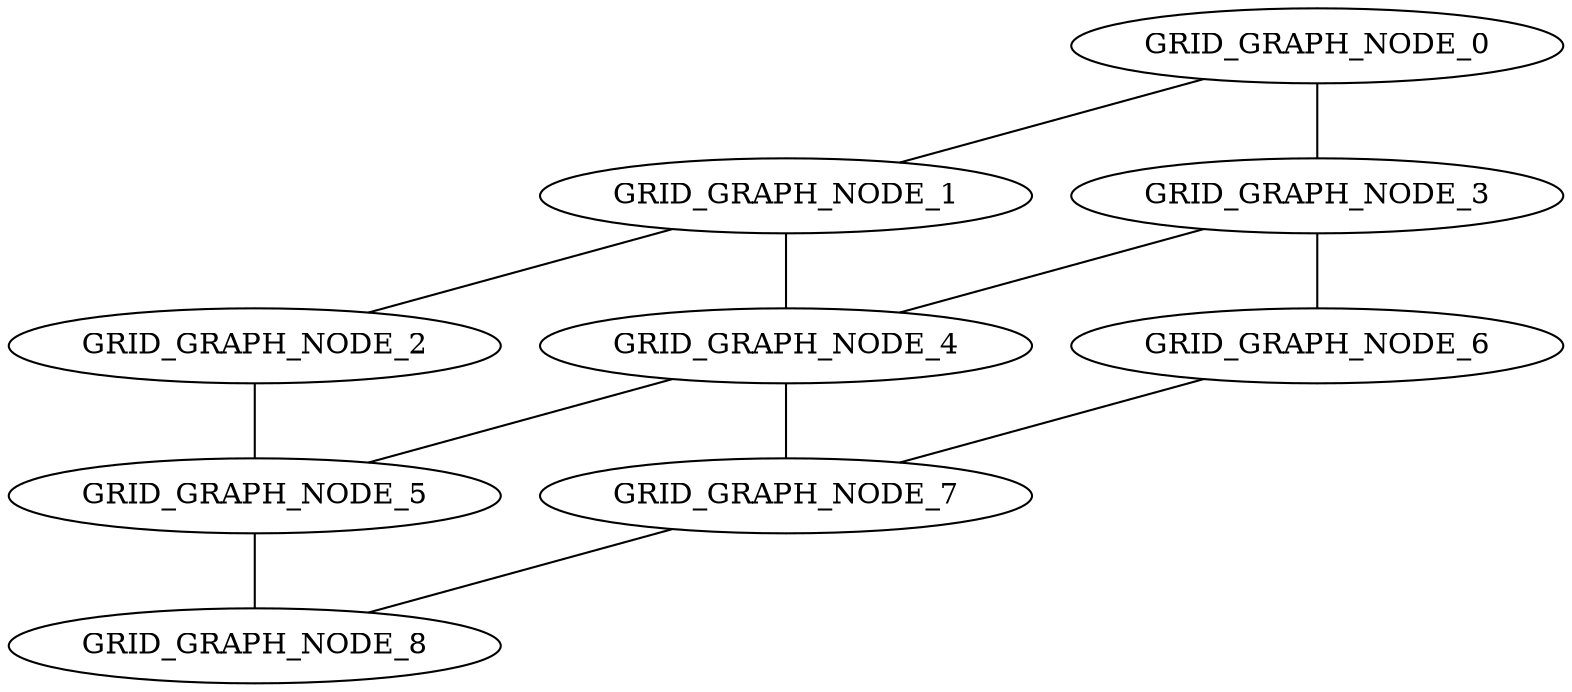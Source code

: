 graph GRID_GRAPH_SMALL{
GRID_GRAPH_NODE_0 -- GRID_GRAPH_NODE_1 [weight=6];
GRID_GRAPH_NODE_0 -- GRID_GRAPH_NODE_3 [weight=9];
GRID_GRAPH_NODE_1 -- GRID_GRAPH_NODE_2 [weight=2];
GRID_GRAPH_NODE_1 -- GRID_GRAPH_NODE_4 [weight=4];
GRID_GRAPH_NODE_2 -- GRID_GRAPH_NODE_5 [weight=9];
GRID_GRAPH_NODE_3 -- GRID_GRAPH_NODE_4 [weight=13];
GRID_GRAPH_NODE_3 -- GRID_GRAPH_NODE_6 [weight=14];
GRID_GRAPH_NODE_4 -- GRID_GRAPH_NODE_5 [weight=5];
GRID_GRAPH_NODE_4 -- GRID_GRAPH_NODE_7 [weight=13];
GRID_GRAPH_NODE_5 -- GRID_GRAPH_NODE_8 [weight=14];
GRID_GRAPH_NODE_6 -- GRID_GRAPH_NODE_7 [weight=7];
GRID_GRAPH_NODE_7 -- GRID_GRAPH_NODE_8 [weight=1];
}
